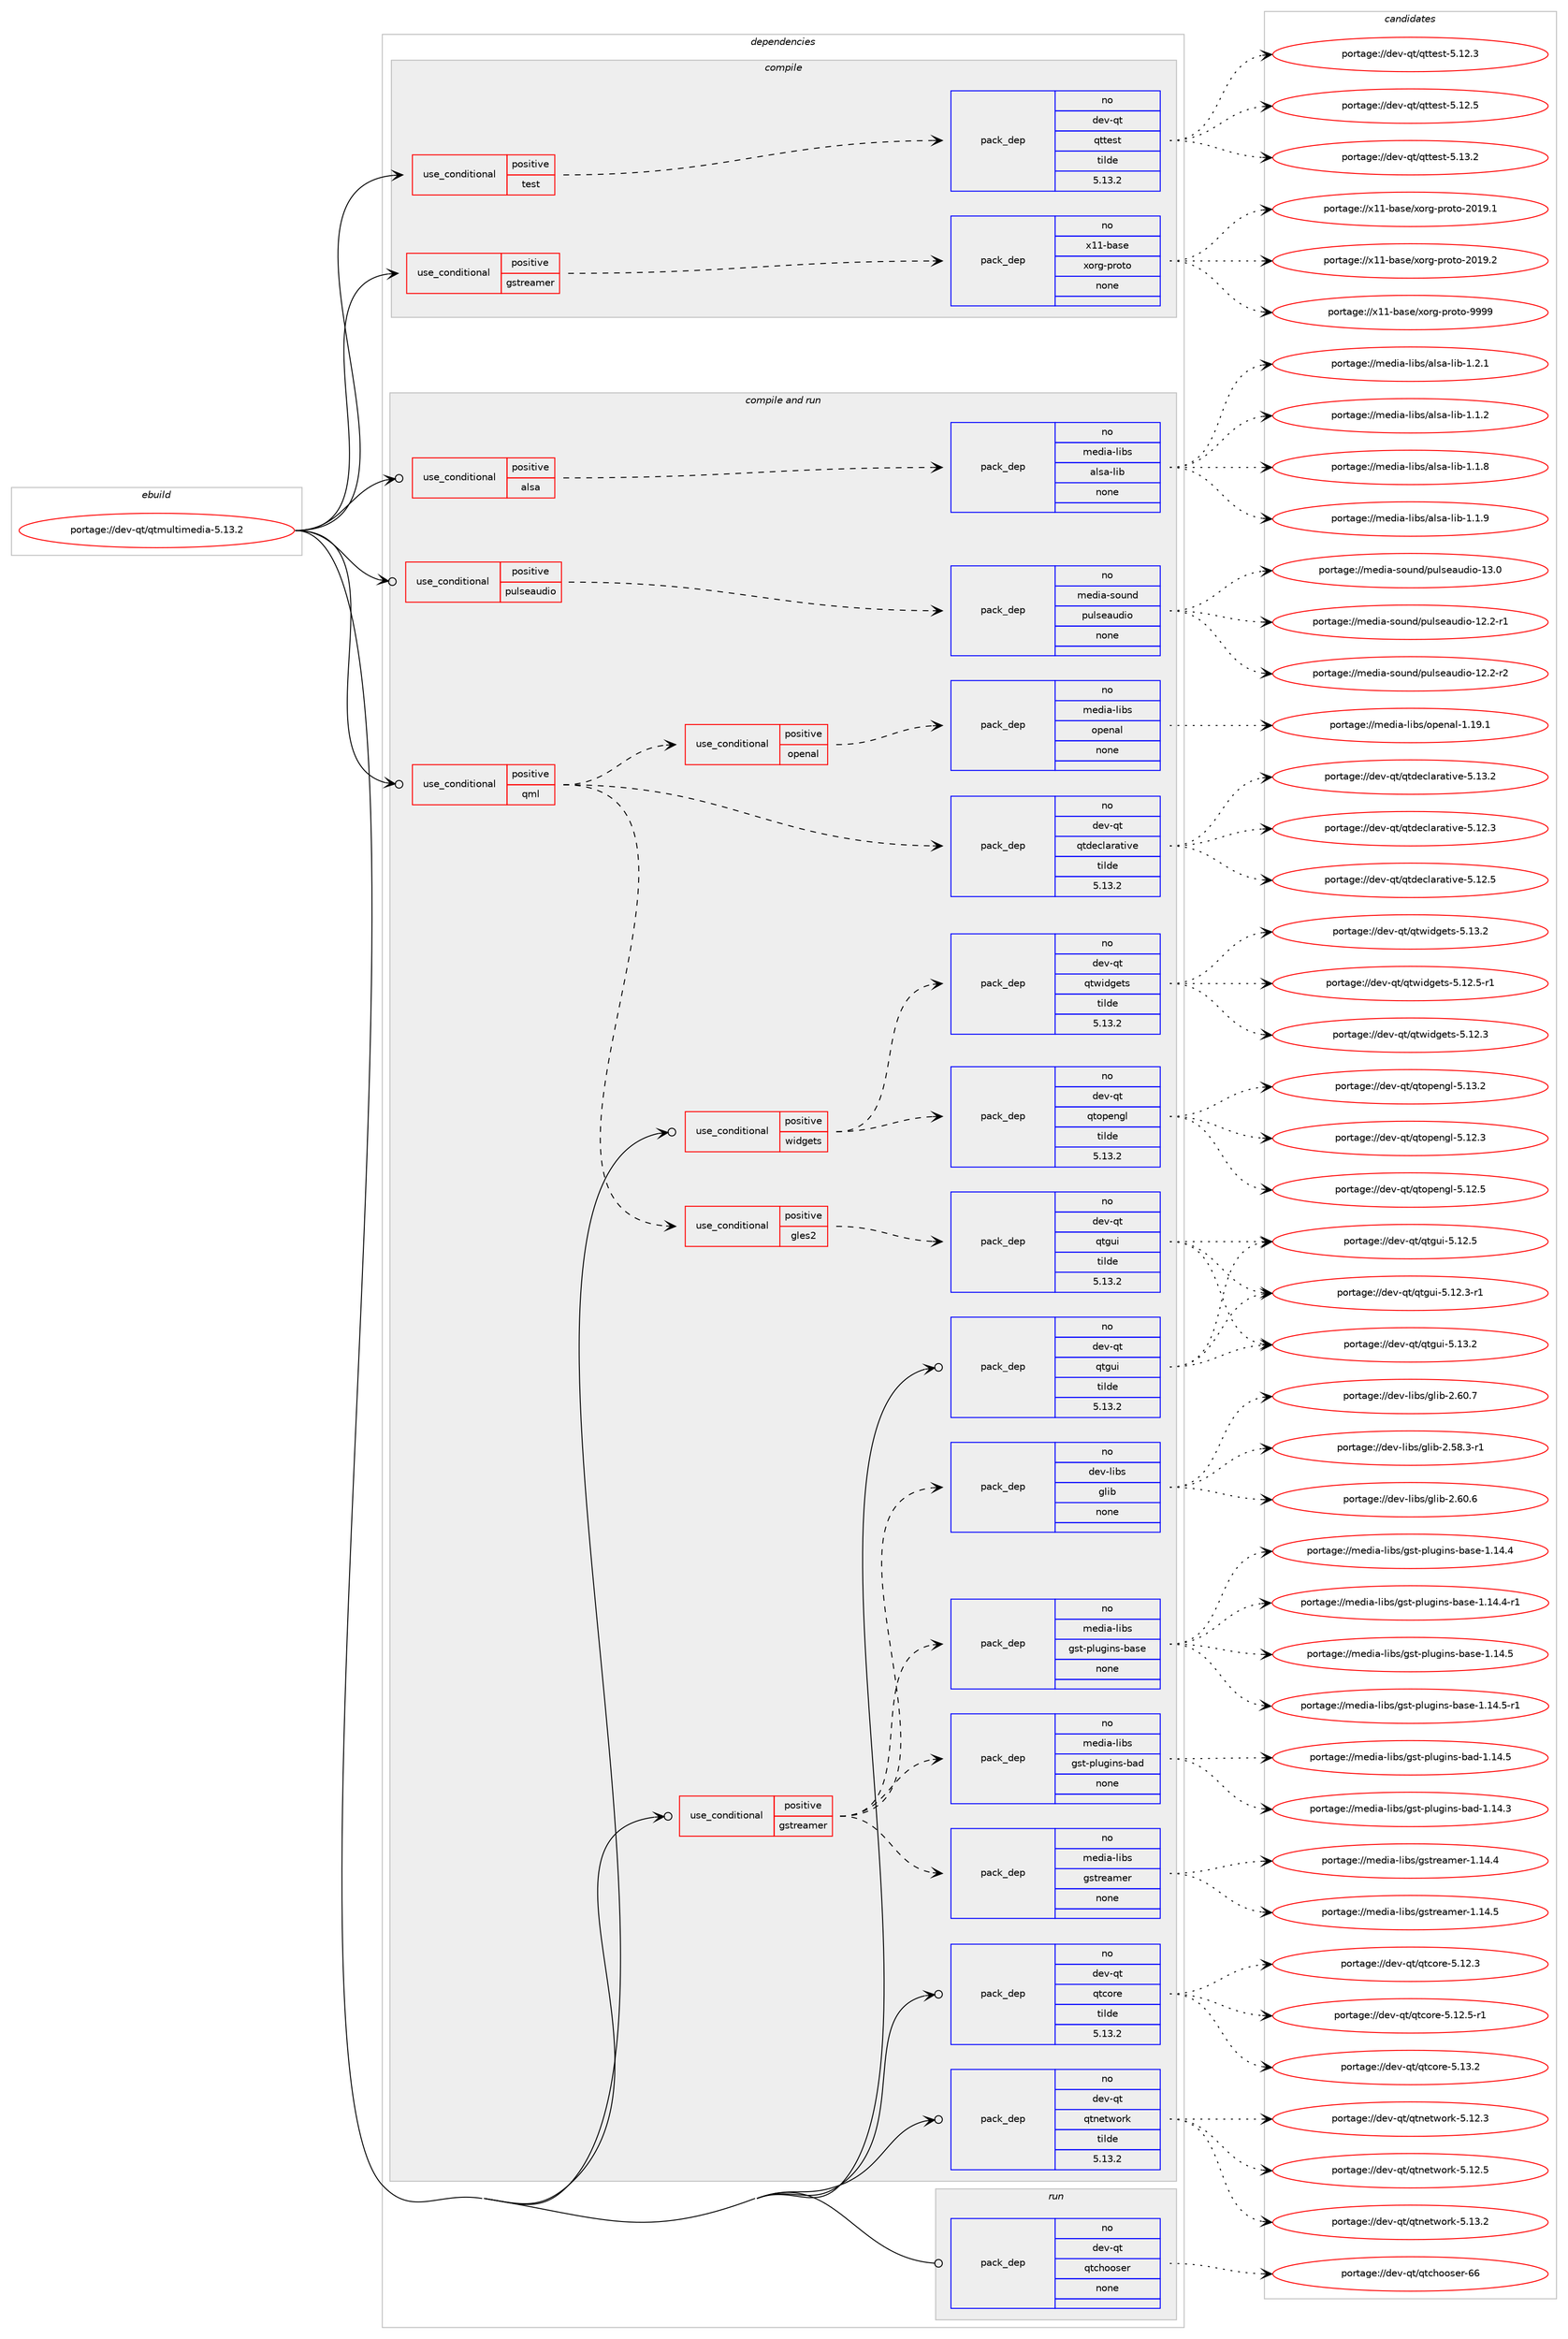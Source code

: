 digraph prolog {

# *************
# Graph options
# *************

newrank=true;
concentrate=true;
compound=true;
graph [rankdir=LR,fontname=Helvetica,fontsize=10,ranksep=1.5];#, ranksep=2.5, nodesep=0.2];
edge  [arrowhead=vee];
node  [fontname=Helvetica,fontsize=10];

# **********
# The ebuild
# **********

subgraph cluster_leftcol {
color=gray;
rank=same;
label=<<i>ebuild</i>>;
id [label="portage://dev-qt/qtmultimedia-5.13.2", color=red, width=4, href="../dev-qt/qtmultimedia-5.13.2.svg"];
}

# ****************
# The dependencies
# ****************

subgraph cluster_midcol {
color=gray;
label=<<i>dependencies</i>>;
subgraph cluster_compile {
fillcolor="#eeeeee";
style=filled;
label=<<i>compile</i>>;
subgraph cond41626 {
dependency181694 [label=<<TABLE BORDER="0" CELLBORDER="1" CELLSPACING="0" CELLPADDING="4"><TR><TD ROWSPAN="3" CELLPADDING="10">use_conditional</TD></TR><TR><TD>positive</TD></TR><TR><TD>gstreamer</TD></TR></TABLE>>, shape=none, color=red];
subgraph pack136655 {
dependency181695 [label=<<TABLE BORDER="0" CELLBORDER="1" CELLSPACING="0" CELLPADDING="4" WIDTH="220"><TR><TD ROWSPAN="6" CELLPADDING="30">pack_dep</TD></TR><TR><TD WIDTH="110">no</TD></TR><TR><TD>x11-base</TD></TR><TR><TD>xorg-proto</TD></TR><TR><TD>none</TD></TR><TR><TD></TD></TR></TABLE>>, shape=none, color=blue];
}
dependency181694:e -> dependency181695:w [weight=20,style="dashed",arrowhead="vee"];
}
id:e -> dependency181694:w [weight=20,style="solid",arrowhead="vee"];
subgraph cond41627 {
dependency181696 [label=<<TABLE BORDER="0" CELLBORDER="1" CELLSPACING="0" CELLPADDING="4"><TR><TD ROWSPAN="3" CELLPADDING="10">use_conditional</TD></TR><TR><TD>positive</TD></TR><TR><TD>test</TD></TR></TABLE>>, shape=none, color=red];
subgraph pack136656 {
dependency181697 [label=<<TABLE BORDER="0" CELLBORDER="1" CELLSPACING="0" CELLPADDING="4" WIDTH="220"><TR><TD ROWSPAN="6" CELLPADDING="30">pack_dep</TD></TR><TR><TD WIDTH="110">no</TD></TR><TR><TD>dev-qt</TD></TR><TR><TD>qttest</TD></TR><TR><TD>tilde</TD></TR><TR><TD>5.13.2</TD></TR></TABLE>>, shape=none, color=blue];
}
dependency181696:e -> dependency181697:w [weight=20,style="dashed",arrowhead="vee"];
}
id:e -> dependency181696:w [weight=20,style="solid",arrowhead="vee"];
}
subgraph cluster_compileandrun {
fillcolor="#eeeeee";
style=filled;
label=<<i>compile and run</i>>;
subgraph cond41628 {
dependency181698 [label=<<TABLE BORDER="0" CELLBORDER="1" CELLSPACING="0" CELLPADDING="4"><TR><TD ROWSPAN="3" CELLPADDING="10">use_conditional</TD></TR><TR><TD>positive</TD></TR><TR><TD>alsa</TD></TR></TABLE>>, shape=none, color=red];
subgraph pack136657 {
dependency181699 [label=<<TABLE BORDER="0" CELLBORDER="1" CELLSPACING="0" CELLPADDING="4" WIDTH="220"><TR><TD ROWSPAN="6" CELLPADDING="30">pack_dep</TD></TR><TR><TD WIDTH="110">no</TD></TR><TR><TD>media-libs</TD></TR><TR><TD>alsa-lib</TD></TR><TR><TD>none</TD></TR><TR><TD></TD></TR></TABLE>>, shape=none, color=blue];
}
dependency181698:e -> dependency181699:w [weight=20,style="dashed",arrowhead="vee"];
}
id:e -> dependency181698:w [weight=20,style="solid",arrowhead="odotvee"];
subgraph cond41629 {
dependency181700 [label=<<TABLE BORDER="0" CELLBORDER="1" CELLSPACING="0" CELLPADDING="4"><TR><TD ROWSPAN="3" CELLPADDING="10">use_conditional</TD></TR><TR><TD>positive</TD></TR><TR><TD>gstreamer</TD></TR></TABLE>>, shape=none, color=red];
subgraph pack136658 {
dependency181701 [label=<<TABLE BORDER="0" CELLBORDER="1" CELLSPACING="0" CELLPADDING="4" WIDTH="220"><TR><TD ROWSPAN="6" CELLPADDING="30">pack_dep</TD></TR><TR><TD WIDTH="110">no</TD></TR><TR><TD>dev-libs</TD></TR><TR><TD>glib</TD></TR><TR><TD>none</TD></TR><TR><TD></TD></TR></TABLE>>, shape=none, color=blue];
}
dependency181700:e -> dependency181701:w [weight=20,style="dashed",arrowhead="vee"];
subgraph pack136659 {
dependency181702 [label=<<TABLE BORDER="0" CELLBORDER="1" CELLSPACING="0" CELLPADDING="4" WIDTH="220"><TR><TD ROWSPAN="6" CELLPADDING="30">pack_dep</TD></TR><TR><TD WIDTH="110">no</TD></TR><TR><TD>media-libs</TD></TR><TR><TD>gstreamer</TD></TR><TR><TD>none</TD></TR><TR><TD></TD></TR></TABLE>>, shape=none, color=blue];
}
dependency181700:e -> dependency181702:w [weight=20,style="dashed",arrowhead="vee"];
subgraph pack136660 {
dependency181703 [label=<<TABLE BORDER="0" CELLBORDER="1" CELLSPACING="0" CELLPADDING="4" WIDTH="220"><TR><TD ROWSPAN="6" CELLPADDING="30">pack_dep</TD></TR><TR><TD WIDTH="110">no</TD></TR><TR><TD>media-libs</TD></TR><TR><TD>gst-plugins-bad</TD></TR><TR><TD>none</TD></TR><TR><TD></TD></TR></TABLE>>, shape=none, color=blue];
}
dependency181700:e -> dependency181703:w [weight=20,style="dashed",arrowhead="vee"];
subgraph pack136661 {
dependency181704 [label=<<TABLE BORDER="0" CELLBORDER="1" CELLSPACING="0" CELLPADDING="4" WIDTH="220"><TR><TD ROWSPAN="6" CELLPADDING="30">pack_dep</TD></TR><TR><TD WIDTH="110">no</TD></TR><TR><TD>media-libs</TD></TR><TR><TD>gst-plugins-base</TD></TR><TR><TD>none</TD></TR><TR><TD></TD></TR></TABLE>>, shape=none, color=blue];
}
dependency181700:e -> dependency181704:w [weight=20,style="dashed",arrowhead="vee"];
}
id:e -> dependency181700:w [weight=20,style="solid",arrowhead="odotvee"];
subgraph cond41630 {
dependency181705 [label=<<TABLE BORDER="0" CELLBORDER="1" CELLSPACING="0" CELLPADDING="4"><TR><TD ROWSPAN="3" CELLPADDING="10">use_conditional</TD></TR><TR><TD>positive</TD></TR><TR><TD>pulseaudio</TD></TR></TABLE>>, shape=none, color=red];
subgraph pack136662 {
dependency181706 [label=<<TABLE BORDER="0" CELLBORDER="1" CELLSPACING="0" CELLPADDING="4" WIDTH="220"><TR><TD ROWSPAN="6" CELLPADDING="30">pack_dep</TD></TR><TR><TD WIDTH="110">no</TD></TR><TR><TD>media-sound</TD></TR><TR><TD>pulseaudio</TD></TR><TR><TD>none</TD></TR><TR><TD></TD></TR></TABLE>>, shape=none, color=blue];
}
dependency181705:e -> dependency181706:w [weight=20,style="dashed",arrowhead="vee"];
}
id:e -> dependency181705:w [weight=20,style="solid",arrowhead="odotvee"];
subgraph cond41631 {
dependency181707 [label=<<TABLE BORDER="0" CELLBORDER="1" CELLSPACING="0" CELLPADDING="4"><TR><TD ROWSPAN="3" CELLPADDING="10">use_conditional</TD></TR><TR><TD>positive</TD></TR><TR><TD>qml</TD></TR></TABLE>>, shape=none, color=red];
subgraph pack136663 {
dependency181708 [label=<<TABLE BORDER="0" CELLBORDER="1" CELLSPACING="0" CELLPADDING="4" WIDTH="220"><TR><TD ROWSPAN="6" CELLPADDING="30">pack_dep</TD></TR><TR><TD WIDTH="110">no</TD></TR><TR><TD>dev-qt</TD></TR><TR><TD>qtdeclarative</TD></TR><TR><TD>tilde</TD></TR><TR><TD>5.13.2</TD></TR></TABLE>>, shape=none, color=blue];
}
dependency181707:e -> dependency181708:w [weight=20,style="dashed",arrowhead="vee"];
subgraph cond41632 {
dependency181709 [label=<<TABLE BORDER="0" CELLBORDER="1" CELLSPACING="0" CELLPADDING="4"><TR><TD ROWSPAN="3" CELLPADDING="10">use_conditional</TD></TR><TR><TD>positive</TD></TR><TR><TD>gles2</TD></TR></TABLE>>, shape=none, color=red];
subgraph pack136664 {
dependency181710 [label=<<TABLE BORDER="0" CELLBORDER="1" CELLSPACING="0" CELLPADDING="4" WIDTH="220"><TR><TD ROWSPAN="6" CELLPADDING="30">pack_dep</TD></TR><TR><TD WIDTH="110">no</TD></TR><TR><TD>dev-qt</TD></TR><TR><TD>qtgui</TD></TR><TR><TD>tilde</TD></TR><TR><TD>5.13.2</TD></TR></TABLE>>, shape=none, color=blue];
}
dependency181709:e -> dependency181710:w [weight=20,style="dashed",arrowhead="vee"];
}
dependency181707:e -> dependency181709:w [weight=20,style="dashed",arrowhead="vee"];
subgraph cond41633 {
dependency181711 [label=<<TABLE BORDER="0" CELLBORDER="1" CELLSPACING="0" CELLPADDING="4"><TR><TD ROWSPAN="3" CELLPADDING="10">use_conditional</TD></TR><TR><TD>positive</TD></TR><TR><TD>openal</TD></TR></TABLE>>, shape=none, color=red];
subgraph pack136665 {
dependency181712 [label=<<TABLE BORDER="0" CELLBORDER="1" CELLSPACING="0" CELLPADDING="4" WIDTH="220"><TR><TD ROWSPAN="6" CELLPADDING="30">pack_dep</TD></TR><TR><TD WIDTH="110">no</TD></TR><TR><TD>media-libs</TD></TR><TR><TD>openal</TD></TR><TR><TD>none</TD></TR><TR><TD></TD></TR></TABLE>>, shape=none, color=blue];
}
dependency181711:e -> dependency181712:w [weight=20,style="dashed",arrowhead="vee"];
}
dependency181707:e -> dependency181711:w [weight=20,style="dashed",arrowhead="vee"];
}
id:e -> dependency181707:w [weight=20,style="solid",arrowhead="odotvee"];
subgraph cond41634 {
dependency181713 [label=<<TABLE BORDER="0" CELLBORDER="1" CELLSPACING="0" CELLPADDING="4"><TR><TD ROWSPAN="3" CELLPADDING="10">use_conditional</TD></TR><TR><TD>positive</TD></TR><TR><TD>widgets</TD></TR></TABLE>>, shape=none, color=red];
subgraph pack136666 {
dependency181714 [label=<<TABLE BORDER="0" CELLBORDER="1" CELLSPACING="0" CELLPADDING="4" WIDTH="220"><TR><TD ROWSPAN="6" CELLPADDING="30">pack_dep</TD></TR><TR><TD WIDTH="110">no</TD></TR><TR><TD>dev-qt</TD></TR><TR><TD>qtopengl</TD></TR><TR><TD>tilde</TD></TR><TR><TD>5.13.2</TD></TR></TABLE>>, shape=none, color=blue];
}
dependency181713:e -> dependency181714:w [weight=20,style="dashed",arrowhead="vee"];
subgraph pack136667 {
dependency181715 [label=<<TABLE BORDER="0" CELLBORDER="1" CELLSPACING="0" CELLPADDING="4" WIDTH="220"><TR><TD ROWSPAN="6" CELLPADDING="30">pack_dep</TD></TR><TR><TD WIDTH="110">no</TD></TR><TR><TD>dev-qt</TD></TR><TR><TD>qtwidgets</TD></TR><TR><TD>tilde</TD></TR><TR><TD>5.13.2</TD></TR></TABLE>>, shape=none, color=blue];
}
dependency181713:e -> dependency181715:w [weight=20,style="dashed",arrowhead="vee"];
}
id:e -> dependency181713:w [weight=20,style="solid",arrowhead="odotvee"];
subgraph pack136668 {
dependency181716 [label=<<TABLE BORDER="0" CELLBORDER="1" CELLSPACING="0" CELLPADDING="4" WIDTH="220"><TR><TD ROWSPAN="6" CELLPADDING="30">pack_dep</TD></TR><TR><TD WIDTH="110">no</TD></TR><TR><TD>dev-qt</TD></TR><TR><TD>qtcore</TD></TR><TR><TD>tilde</TD></TR><TR><TD>5.13.2</TD></TR></TABLE>>, shape=none, color=blue];
}
id:e -> dependency181716:w [weight=20,style="solid",arrowhead="odotvee"];
subgraph pack136669 {
dependency181717 [label=<<TABLE BORDER="0" CELLBORDER="1" CELLSPACING="0" CELLPADDING="4" WIDTH="220"><TR><TD ROWSPAN="6" CELLPADDING="30">pack_dep</TD></TR><TR><TD WIDTH="110">no</TD></TR><TR><TD>dev-qt</TD></TR><TR><TD>qtgui</TD></TR><TR><TD>tilde</TD></TR><TR><TD>5.13.2</TD></TR></TABLE>>, shape=none, color=blue];
}
id:e -> dependency181717:w [weight=20,style="solid",arrowhead="odotvee"];
subgraph pack136670 {
dependency181718 [label=<<TABLE BORDER="0" CELLBORDER="1" CELLSPACING="0" CELLPADDING="4" WIDTH="220"><TR><TD ROWSPAN="6" CELLPADDING="30">pack_dep</TD></TR><TR><TD WIDTH="110">no</TD></TR><TR><TD>dev-qt</TD></TR><TR><TD>qtnetwork</TD></TR><TR><TD>tilde</TD></TR><TR><TD>5.13.2</TD></TR></TABLE>>, shape=none, color=blue];
}
id:e -> dependency181718:w [weight=20,style="solid",arrowhead="odotvee"];
}
subgraph cluster_run {
fillcolor="#eeeeee";
style=filled;
label=<<i>run</i>>;
subgraph pack136671 {
dependency181719 [label=<<TABLE BORDER="0" CELLBORDER="1" CELLSPACING="0" CELLPADDING="4" WIDTH="220"><TR><TD ROWSPAN="6" CELLPADDING="30">pack_dep</TD></TR><TR><TD WIDTH="110">no</TD></TR><TR><TD>dev-qt</TD></TR><TR><TD>qtchooser</TD></TR><TR><TD>none</TD></TR><TR><TD></TD></TR></TABLE>>, shape=none, color=blue];
}
id:e -> dependency181719:w [weight=20,style="solid",arrowhead="odot"];
}
}

# **************
# The candidates
# **************

subgraph cluster_choices {
rank=same;
color=gray;
label=<<i>candidates</i>>;

subgraph choice136655 {
color=black;
nodesep=1;
choiceportage1204949459897115101471201111141034511211411111611145504849574649 [label="portage://x11-base/xorg-proto-2019.1", color=red, width=4,href="../x11-base/xorg-proto-2019.1.svg"];
choiceportage1204949459897115101471201111141034511211411111611145504849574650 [label="portage://x11-base/xorg-proto-2019.2", color=red, width=4,href="../x11-base/xorg-proto-2019.2.svg"];
choiceportage120494945989711510147120111114103451121141111161114557575757 [label="portage://x11-base/xorg-proto-9999", color=red, width=4,href="../x11-base/xorg-proto-9999.svg"];
dependency181695:e -> choiceportage1204949459897115101471201111141034511211411111611145504849574649:w [style=dotted,weight="100"];
dependency181695:e -> choiceportage1204949459897115101471201111141034511211411111611145504849574650:w [style=dotted,weight="100"];
dependency181695:e -> choiceportage120494945989711510147120111114103451121141111161114557575757:w [style=dotted,weight="100"];
}
subgraph choice136656 {
color=black;
nodesep=1;
choiceportage100101118451131164711311611610111511645534649504651 [label="portage://dev-qt/qttest-5.12.3", color=red, width=4,href="../dev-qt/qttest-5.12.3.svg"];
choiceportage100101118451131164711311611610111511645534649504653 [label="portage://dev-qt/qttest-5.12.5", color=red, width=4,href="../dev-qt/qttest-5.12.5.svg"];
choiceportage100101118451131164711311611610111511645534649514650 [label="portage://dev-qt/qttest-5.13.2", color=red, width=4,href="../dev-qt/qttest-5.13.2.svg"];
dependency181697:e -> choiceportage100101118451131164711311611610111511645534649504651:w [style=dotted,weight="100"];
dependency181697:e -> choiceportage100101118451131164711311611610111511645534649504653:w [style=dotted,weight="100"];
dependency181697:e -> choiceportage100101118451131164711311611610111511645534649514650:w [style=dotted,weight="100"];
}
subgraph choice136657 {
color=black;
nodesep=1;
choiceportage1091011001059745108105981154797108115974510810598454946494650 [label="portage://media-libs/alsa-lib-1.1.2", color=red, width=4,href="../media-libs/alsa-lib-1.1.2.svg"];
choiceportage1091011001059745108105981154797108115974510810598454946494656 [label="portage://media-libs/alsa-lib-1.1.8", color=red, width=4,href="../media-libs/alsa-lib-1.1.8.svg"];
choiceportage1091011001059745108105981154797108115974510810598454946494657 [label="portage://media-libs/alsa-lib-1.1.9", color=red, width=4,href="../media-libs/alsa-lib-1.1.9.svg"];
choiceportage1091011001059745108105981154797108115974510810598454946504649 [label="portage://media-libs/alsa-lib-1.2.1", color=red, width=4,href="../media-libs/alsa-lib-1.2.1.svg"];
dependency181699:e -> choiceportage1091011001059745108105981154797108115974510810598454946494650:w [style=dotted,weight="100"];
dependency181699:e -> choiceportage1091011001059745108105981154797108115974510810598454946494656:w [style=dotted,weight="100"];
dependency181699:e -> choiceportage1091011001059745108105981154797108115974510810598454946494657:w [style=dotted,weight="100"];
dependency181699:e -> choiceportage1091011001059745108105981154797108115974510810598454946504649:w [style=dotted,weight="100"];
}
subgraph choice136658 {
color=black;
nodesep=1;
choiceportage10010111845108105981154710310810598455046535646514511449 [label="portage://dev-libs/glib-2.58.3-r1", color=red, width=4,href="../dev-libs/glib-2.58.3-r1.svg"];
choiceportage1001011184510810598115471031081059845504654484654 [label="portage://dev-libs/glib-2.60.6", color=red, width=4,href="../dev-libs/glib-2.60.6.svg"];
choiceportage1001011184510810598115471031081059845504654484655 [label="portage://dev-libs/glib-2.60.7", color=red, width=4,href="../dev-libs/glib-2.60.7.svg"];
dependency181701:e -> choiceportage10010111845108105981154710310810598455046535646514511449:w [style=dotted,weight="100"];
dependency181701:e -> choiceportage1001011184510810598115471031081059845504654484654:w [style=dotted,weight="100"];
dependency181701:e -> choiceportage1001011184510810598115471031081059845504654484655:w [style=dotted,weight="100"];
}
subgraph choice136659 {
color=black;
nodesep=1;
choiceportage109101100105974510810598115471031151161141019710910111445494649524652 [label="portage://media-libs/gstreamer-1.14.4", color=red, width=4,href="../media-libs/gstreamer-1.14.4.svg"];
choiceportage109101100105974510810598115471031151161141019710910111445494649524653 [label="portage://media-libs/gstreamer-1.14.5", color=red, width=4,href="../media-libs/gstreamer-1.14.5.svg"];
dependency181702:e -> choiceportage109101100105974510810598115471031151161141019710910111445494649524652:w [style=dotted,weight="100"];
dependency181702:e -> choiceportage109101100105974510810598115471031151161141019710910111445494649524653:w [style=dotted,weight="100"];
}
subgraph choice136660 {
color=black;
nodesep=1;
choiceportage109101100105974510810598115471031151164511210811710310511011545989710045494649524651 [label="portage://media-libs/gst-plugins-bad-1.14.3", color=red, width=4,href="../media-libs/gst-plugins-bad-1.14.3.svg"];
choiceportage109101100105974510810598115471031151164511210811710310511011545989710045494649524653 [label="portage://media-libs/gst-plugins-bad-1.14.5", color=red, width=4,href="../media-libs/gst-plugins-bad-1.14.5.svg"];
dependency181703:e -> choiceportage109101100105974510810598115471031151164511210811710310511011545989710045494649524651:w [style=dotted,weight="100"];
dependency181703:e -> choiceportage109101100105974510810598115471031151164511210811710310511011545989710045494649524653:w [style=dotted,weight="100"];
}
subgraph choice136661 {
color=black;
nodesep=1;
choiceportage109101100105974510810598115471031151164511210811710310511011545989711510145494649524652 [label="portage://media-libs/gst-plugins-base-1.14.4", color=red, width=4,href="../media-libs/gst-plugins-base-1.14.4.svg"];
choiceportage1091011001059745108105981154710311511645112108117103105110115459897115101454946495246524511449 [label="portage://media-libs/gst-plugins-base-1.14.4-r1", color=red, width=4,href="../media-libs/gst-plugins-base-1.14.4-r1.svg"];
choiceportage109101100105974510810598115471031151164511210811710310511011545989711510145494649524653 [label="portage://media-libs/gst-plugins-base-1.14.5", color=red, width=4,href="../media-libs/gst-plugins-base-1.14.5.svg"];
choiceportage1091011001059745108105981154710311511645112108117103105110115459897115101454946495246534511449 [label="portage://media-libs/gst-plugins-base-1.14.5-r1", color=red, width=4,href="../media-libs/gst-plugins-base-1.14.5-r1.svg"];
dependency181704:e -> choiceportage109101100105974510810598115471031151164511210811710310511011545989711510145494649524652:w [style=dotted,weight="100"];
dependency181704:e -> choiceportage1091011001059745108105981154710311511645112108117103105110115459897115101454946495246524511449:w [style=dotted,weight="100"];
dependency181704:e -> choiceportage109101100105974510810598115471031151164511210811710310511011545989711510145494649524653:w [style=dotted,weight="100"];
dependency181704:e -> choiceportage1091011001059745108105981154710311511645112108117103105110115459897115101454946495246534511449:w [style=dotted,weight="100"];
}
subgraph choice136662 {
color=black;
nodesep=1;
choiceportage1091011001059745115111117110100471121171081151019711710010511145495046504511449 [label="portage://media-sound/pulseaudio-12.2-r1", color=red, width=4,href="../media-sound/pulseaudio-12.2-r1.svg"];
choiceportage1091011001059745115111117110100471121171081151019711710010511145495046504511450 [label="portage://media-sound/pulseaudio-12.2-r2", color=red, width=4,href="../media-sound/pulseaudio-12.2-r2.svg"];
choiceportage109101100105974511511111711010047112117108115101971171001051114549514648 [label="portage://media-sound/pulseaudio-13.0", color=red, width=4,href="../media-sound/pulseaudio-13.0.svg"];
dependency181706:e -> choiceportage1091011001059745115111117110100471121171081151019711710010511145495046504511449:w [style=dotted,weight="100"];
dependency181706:e -> choiceportage1091011001059745115111117110100471121171081151019711710010511145495046504511450:w [style=dotted,weight="100"];
dependency181706:e -> choiceportage109101100105974511511111711010047112117108115101971171001051114549514648:w [style=dotted,weight="100"];
}
subgraph choice136663 {
color=black;
nodesep=1;
choiceportage100101118451131164711311610010199108971149711610511810145534649504651 [label="portage://dev-qt/qtdeclarative-5.12.3", color=red, width=4,href="../dev-qt/qtdeclarative-5.12.3.svg"];
choiceportage100101118451131164711311610010199108971149711610511810145534649504653 [label="portage://dev-qt/qtdeclarative-5.12.5", color=red, width=4,href="../dev-qt/qtdeclarative-5.12.5.svg"];
choiceportage100101118451131164711311610010199108971149711610511810145534649514650 [label="portage://dev-qt/qtdeclarative-5.13.2", color=red, width=4,href="../dev-qt/qtdeclarative-5.13.2.svg"];
dependency181708:e -> choiceportage100101118451131164711311610010199108971149711610511810145534649504651:w [style=dotted,weight="100"];
dependency181708:e -> choiceportage100101118451131164711311610010199108971149711610511810145534649504653:w [style=dotted,weight="100"];
dependency181708:e -> choiceportage100101118451131164711311610010199108971149711610511810145534649514650:w [style=dotted,weight="100"];
}
subgraph choice136664 {
color=black;
nodesep=1;
choiceportage1001011184511311647113116103117105455346495046514511449 [label="portage://dev-qt/qtgui-5.12.3-r1", color=red, width=4,href="../dev-qt/qtgui-5.12.3-r1.svg"];
choiceportage100101118451131164711311610311710545534649504653 [label="portage://dev-qt/qtgui-5.12.5", color=red, width=4,href="../dev-qt/qtgui-5.12.5.svg"];
choiceportage100101118451131164711311610311710545534649514650 [label="portage://dev-qt/qtgui-5.13.2", color=red, width=4,href="../dev-qt/qtgui-5.13.2.svg"];
dependency181710:e -> choiceportage1001011184511311647113116103117105455346495046514511449:w [style=dotted,weight="100"];
dependency181710:e -> choiceportage100101118451131164711311610311710545534649504653:w [style=dotted,weight="100"];
dependency181710:e -> choiceportage100101118451131164711311610311710545534649514650:w [style=dotted,weight="100"];
}
subgraph choice136665 {
color=black;
nodesep=1;
choiceportage109101100105974510810598115471111121011109710845494649574649 [label="portage://media-libs/openal-1.19.1", color=red, width=4,href="../media-libs/openal-1.19.1.svg"];
dependency181712:e -> choiceportage109101100105974510810598115471111121011109710845494649574649:w [style=dotted,weight="100"];
}
subgraph choice136666 {
color=black;
nodesep=1;
choiceportage100101118451131164711311611111210111010310845534649504651 [label="portage://dev-qt/qtopengl-5.12.3", color=red, width=4,href="../dev-qt/qtopengl-5.12.3.svg"];
choiceportage100101118451131164711311611111210111010310845534649504653 [label="portage://dev-qt/qtopengl-5.12.5", color=red, width=4,href="../dev-qt/qtopengl-5.12.5.svg"];
choiceportage100101118451131164711311611111210111010310845534649514650 [label="portage://dev-qt/qtopengl-5.13.2", color=red, width=4,href="../dev-qt/qtopengl-5.13.2.svg"];
dependency181714:e -> choiceportage100101118451131164711311611111210111010310845534649504651:w [style=dotted,weight="100"];
dependency181714:e -> choiceportage100101118451131164711311611111210111010310845534649504653:w [style=dotted,weight="100"];
dependency181714:e -> choiceportage100101118451131164711311611111210111010310845534649514650:w [style=dotted,weight="100"];
}
subgraph choice136667 {
color=black;
nodesep=1;
choiceportage100101118451131164711311611910510010310111611545534649504651 [label="portage://dev-qt/qtwidgets-5.12.3", color=red, width=4,href="../dev-qt/qtwidgets-5.12.3.svg"];
choiceportage1001011184511311647113116119105100103101116115455346495046534511449 [label="portage://dev-qt/qtwidgets-5.12.5-r1", color=red, width=4,href="../dev-qt/qtwidgets-5.12.5-r1.svg"];
choiceportage100101118451131164711311611910510010310111611545534649514650 [label="portage://dev-qt/qtwidgets-5.13.2", color=red, width=4,href="../dev-qt/qtwidgets-5.13.2.svg"];
dependency181715:e -> choiceportage100101118451131164711311611910510010310111611545534649504651:w [style=dotted,weight="100"];
dependency181715:e -> choiceportage1001011184511311647113116119105100103101116115455346495046534511449:w [style=dotted,weight="100"];
dependency181715:e -> choiceportage100101118451131164711311611910510010310111611545534649514650:w [style=dotted,weight="100"];
}
subgraph choice136668 {
color=black;
nodesep=1;
choiceportage10010111845113116471131169911111410145534649504651 [label="portage://dev-qt/qtcore-5.12.3", color=red, width=4,href="../dev-qt/qtcore-5.12.3.svg"];
choiceportage100101118451131164711311699111114101455346495046534511449 [label="portage://dev-qt/qtcore-5.12.5-r1", color=red, width=4,href="../dev-qt/qtcore-5.12.5-r1.svg"];
choiceportage10010111845113116471131169911111410145534649514650 [label="portage://dev-qt/qtcore-5.13.2", color=red, width=4,href="../dev-qt/qtcore-5.13.2.svg"];
dependency181716:e -> choiceportage10010111845113116471131169911111410145534649504651:w [style=dotted,weight="100"];
dependency181716:e -> choiceportage100101118451131164711311699111114101455346495046534511449:w [style=dotted,weight="100"];
dependency181716:e -> choiceportage10010111845113116471131169911111410145534649514650:w [style=dotted,weight="100"];
}
subgraph choice136669 {
color=black;
nodesep=1;
choiceportage1001011184511311647113116103117105455346495046514511449 [label="portage://dev-qt/qtgui-5.12.3-r1", color=red, width=4,href="../dev-qt/qtgui-5.12.3-r1.svg"];
choiceportage100101118451131164711311610311710545534649504653 [label="portage://dev-qt/qtgui-5.12.5", color=red, width=4,href="../dev-qt/qtgui-5.12.5.svg"];
choiceportage100101118451131164711311610311710545534649514650 [label="portage://dev-qt/qtgui-5.13.2", color=red, width=4,href="../dev-qt/qtgui-5.13.2.svg"];
dependency181717:e -> choiceportage1001011184511311647113116103117105455346495046514511449:w [style=dotted,weight="100"];
dependency181717:e -> choiceportage100101118451131164711311610311710545534649504653:w [style=dotted,weight="100"];
dependency181717:e -> choiceportage100101118451131164711311610311710545534649514650:w [style=dotted,weight="100"];
}
subgraph choice136670 {
color=black;
nodesep=1;
choiceportage100101118451131164711311611010111611911111410745534649504651 [label="portage://dev-qt/qtnetwork-5.12.3", color=red, width=4,href="../dev-qt/qtnetwork-5.12.3.svg"];
choiceportage100101118451131164711311611010111611911111410745534649504653 [label="portage://dev-qt/qtnetwork-5.12.5", color=red, width=4,href="../dev-qt/qtnetwork-5.12.5.svg"];
choiceportage100101118451131164711311611010111611911111410745534649514650 [label="portage://dev-qt/qtnetwork-5.13.2", color=red, width=4,href="../dev-qt/qtnetwork-5.13.2.svg"];
dependency181718:e -> choiceportage100101118451131164711311611010111611911111410745534649504651:w [style=dotted,weight="100"];
dependency181718:e -> choiceportage100101118451131164711311611010111611911111410745534649504653:w [style=dotted,weight="100"];
dependency181718:e -> choiceportage100101118451131164711311611010111611911111410745534649514650:w [style=dotted,weight="100"];
}
subgraph choice136671 {
color=black;
nodesep=1;
choiceportage100101118451131164711311699104111111115101114455454 [label="portage://dev-qt/qtchooser-66", color=red, width=4,href="../dev-qt/qtchooser-66.svg"];
dependency181719:e -> choiceportage100101118451131164711311699104111111115101114455454:w [style=dotted,weight="100"];
}
}

}
